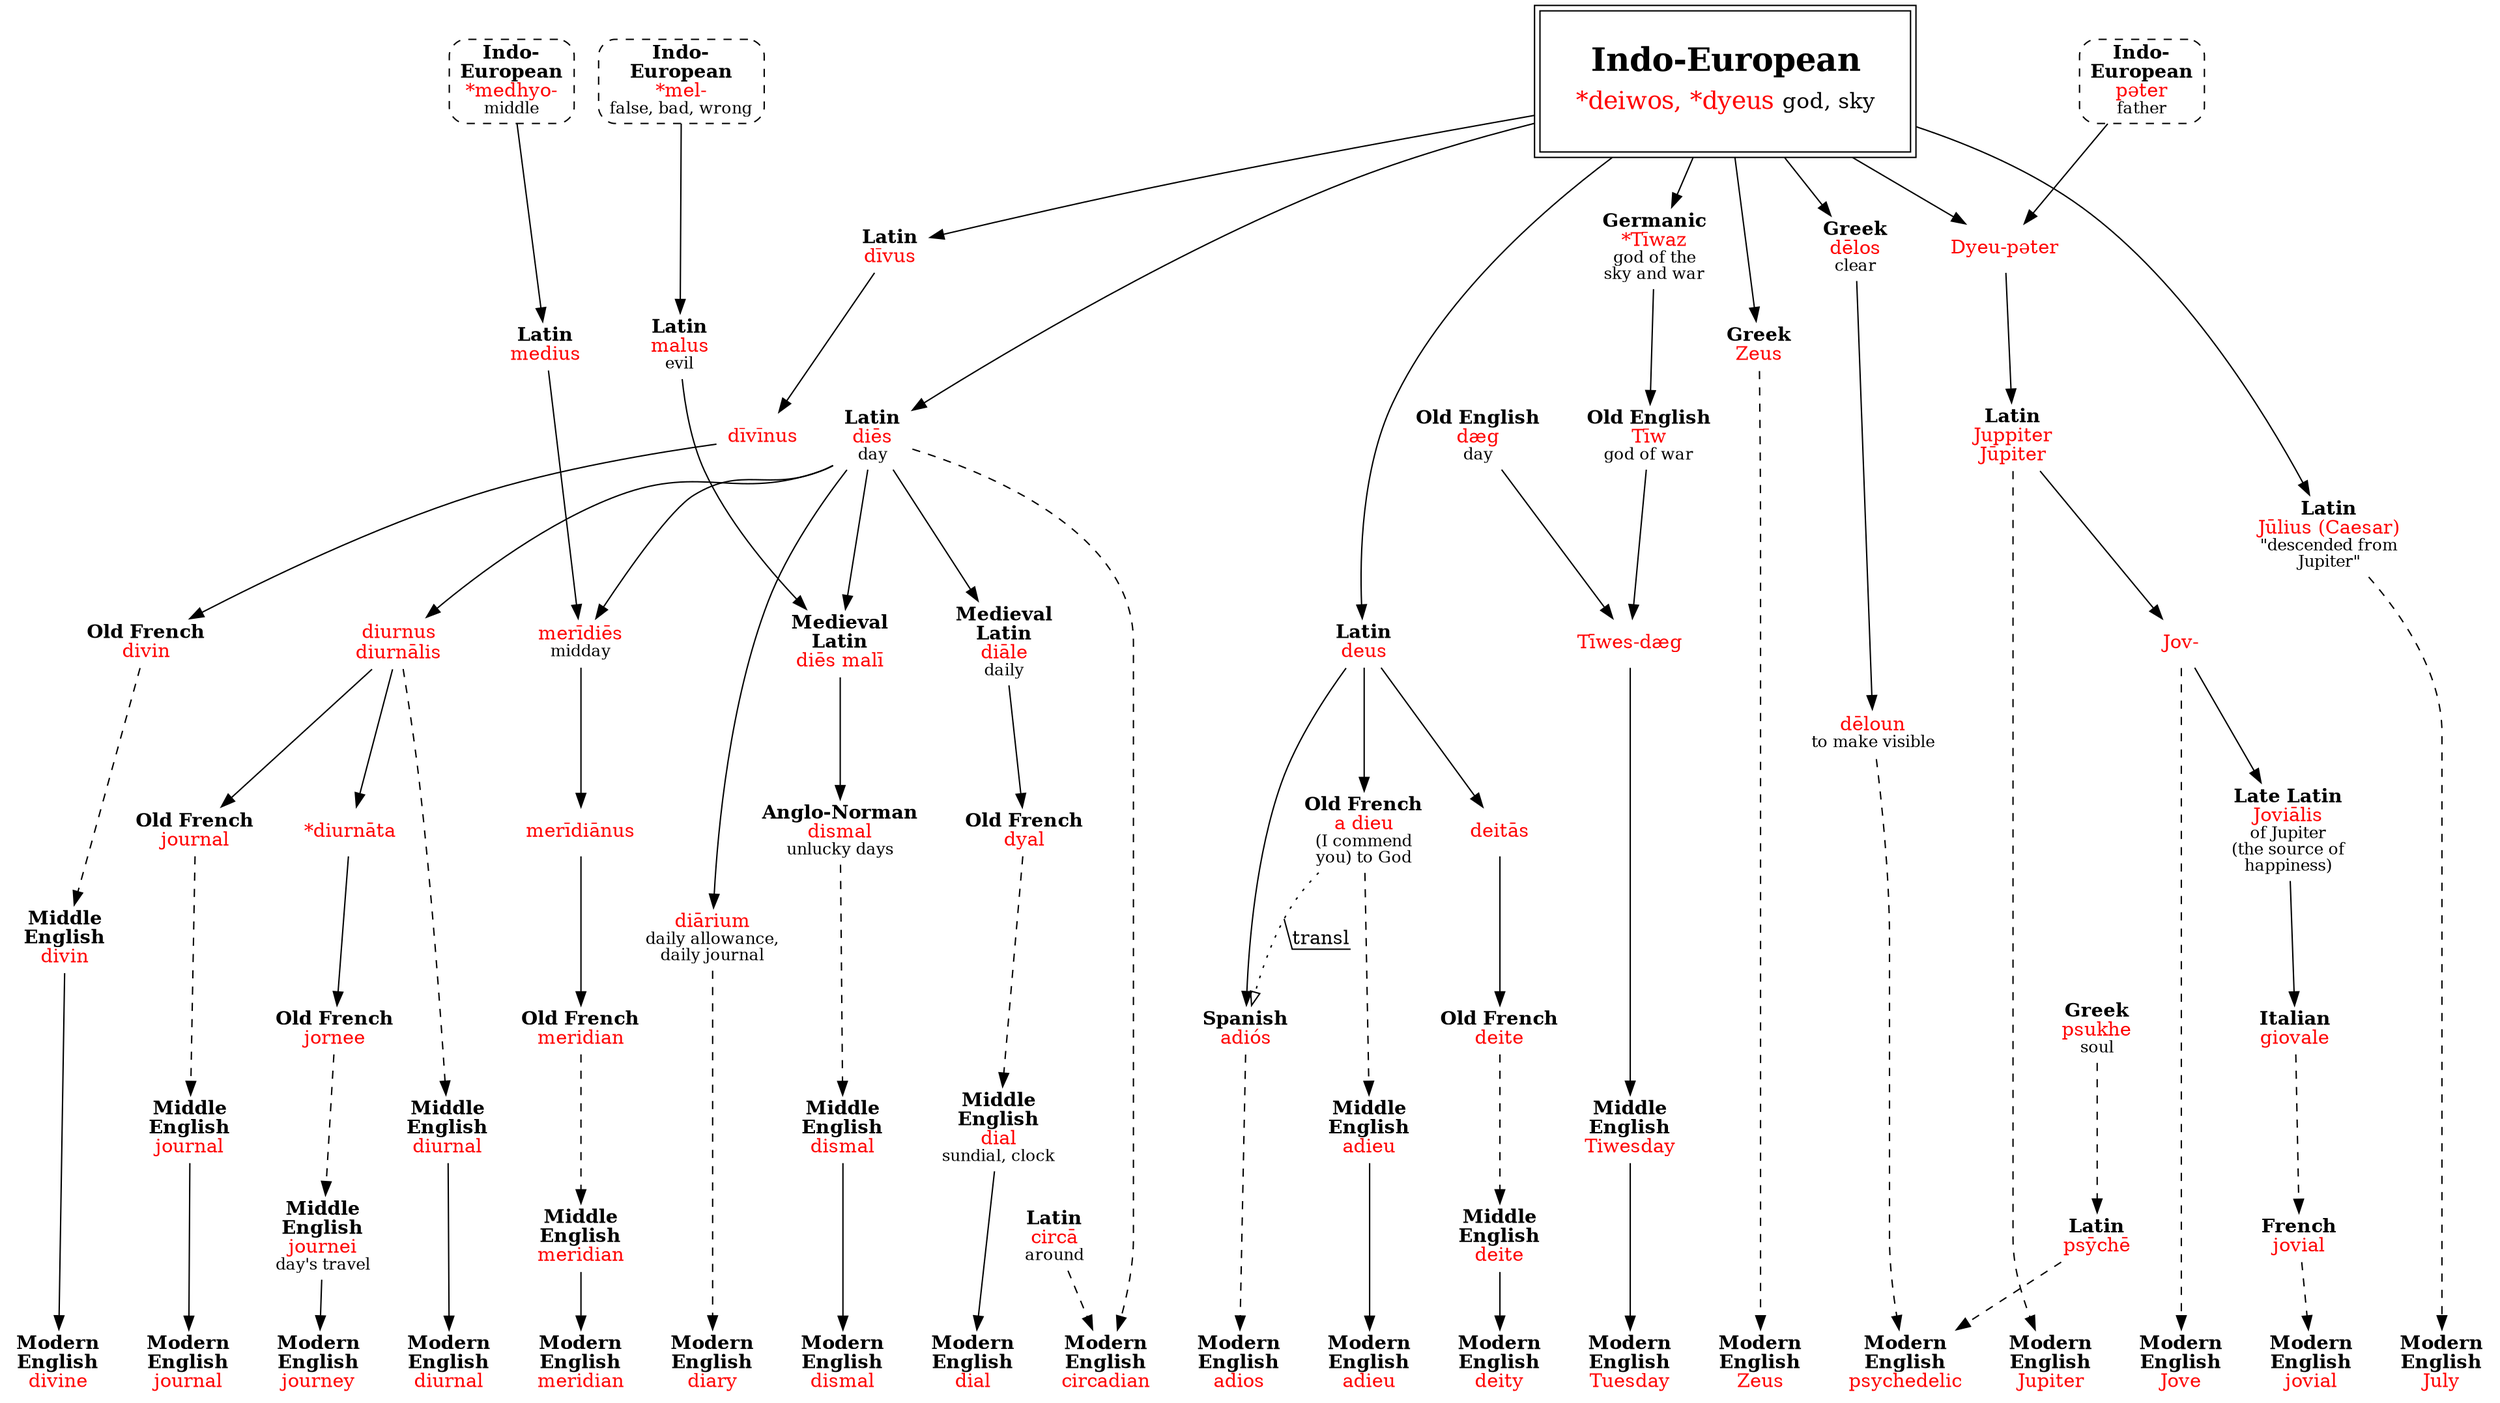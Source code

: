 strict digraph {
/* sources: roots, AHD */
node [shape=none]

deiwosIE [label=<<table border="0"><tr><td colspan="2"><font point-size="24"><b>Indo-European</b></font></td></tr><tr><td><font point-size="18" color="red">*deiwos, *dyeus</font></td><td><font point-size="16">god, sky</font></td></tr></table>> tooltip="Indo-European \"*deiwos, *dyeus\" god, sky" shape=box peripheries=2 margin=.3]

/* Tuesday */
tiwazGm [label=<<b>Germanic</b><br/><font color="red">*Tīwaz</font><br/><font point-size="12">god of the<br/>sky and war</font>>]
tiwOE [label=<<b>Old English</b><br/><font color="red">Tīw</font><br/><font point-size="12">god of war</font>>]
daegOE [label=<<b>Old English</b><br/><font color="red">dæg</font><br/><font point-size="12">day</font>>]
tiwesdaegOE [label=<<font color="red">Tīwes-dæg</font>>]
tiwesdayME [label=<<b>Middle<br/>English</b><br/><font color="red">Tiwesday</font>>]
tuesday [label=<<b>Modern<br/>English</b><br/><font color="red">Tuesday</font>>]
deiwosIE -> tiwazGm -> tiwOE
{ tiwOE daegOE } -> tiwesdaegOE -> tiwesdayME -> tuesday

/* divine */
divusL [label=<<b>Latin</b><br/><font color="red">dīvus</font>>]
divinusL [label=<<font color="red">dīvīnus</font>>]
divinOF [label=<<b>Old French</b><br/><font color="red">divin</font>>]
divinME [label=<<b>Middle<br/>English</b><br/><font color="red">divin</font>>]
divine [label=<<b>Modern<br/>English</b><br/><font color="red">divine</font>>]
deiwosIE -> divusL -> divinusL -> divinOF
divinOF -> divinME [style=dashed]
divinME -> divine

/* deity */
deusL [label=<<b>Latin</b><br/><font color="red">deus</font>>]
deitasL [label=<<font color="red">deitās</font>>]
deiteOF [label=<<b>Old French</b><br/><font color="red">deite</font>>]
deiteME [label=<<b>Middle<br/>English</b><br/><font color="red">deite</font>>]
deity [label=<<b>Modern<br/>English</b><br/><font color="red">deity</font>>]
deiwosIE -> deusL -> deitasL -> deiteOF
deiteOF -> deiteME [style=dashed]
deiteME -> deity

/* Zeus */
zeusG [label=<<b>Greek</b><br/><font color="red">Zeus</font>>]
zeus [label=<<b>Modern<br/>English</b><br/><font color="red">Zeus</font>>]
deiwosIE -> zeusG
zeusG -> zeus [style=dashed]

/* Jupiter */
peterIE [label=<<b>Indo-<br/>European</b><br/><font color="red">pəter</font><br/><font point-size="12">father</font>> shape=box style="dashed,rounded" URL="peter-father.svg"]
dyeupeterIE [label=<<font color="red">Dyeu-pəter</font>>]
jupiterL [label=<<b>Latin</b><br/><font color="red">Juppiter<br/>Jūpiter</font>>]
jupiter [label=<<b>Modern<br/>English</b><br/><font color="red">Jupiter</font>>]
{ deiwosIE peterIE } -> dyeupeterIE -> jupiterL
jupiterL -> jupiter [style=dashed]

/* July */
juliusL [label=<<b>Latin</b><br/><font color="red">Jūlius (Caesar)</font><br/><font point-size="12">"descended from<br/>Jupiter"<br/></font>>]
july [label=<<b>Modern<br/>English</b><br/><font color="red">July</font>>]
deiwosIE -> juliusL
juliusL -> july [style=dashed]

/* Jove, jovial */
jovL [label=<<font color="red">Jov-</font>>]
jove [label=<<b>Modern<br/>English</b><br/><font color="red">Jove</font>>]
jupiterL -> jovL
jovL -> jove [style=dashed]
jovialisL [label=<<b>Late Latin</b><br/><font color="red">Joviālis</font><br/><font point-size="12">of Jupiter<br/>(the source of<br/>happiness)</font>>]
giovaleI [label=<<b>Italian</b><br/><font color="red">giovale</font>>]
jovialF [label=<<b>French</b><br/><font color="red">jovial</font>>]
jovial [label=<<b>Modern<br/>English</b><br/><font color="red">jovial</font>>]
jovL -> jovialisL -> giovaleI
giovaleI -> jovialF -> jovial [style=dashed]

/* adieu, adios */
adieuOF [label=<<b>Old French</b><br/><font color="red">a dieu</font><br/><font point-size="12">(I commend<br/>you) to God</font>>]
adieuME [label=<<b>Middle<br/>English</b><br/><font color="red">adieu</font>>]
adieu [label=<<b>Modern<br/>English</b><br/><font color="red">adieu</font>>]
deusL -> adieuOF
adieuOF -> adieuME [style=dashed]
adieuME -> adieu
adiosS [label=<<b>Spanish</b><br/><font color="red">adiós</font>>]
adios [label=<<b>Modern<br/>English</b><br/><font color="red">adios</font>>]
deusL -> adiosS
adieuOF -> adiosS [style=dotted arrowhead=onormal label="transl" decorate=true]
adiosS -> adios [style=dashed]

// dial
diesL [label=<<b>Latin</b><br/><font color="red">diēs</font><br/><font point-size="12">day</font>>]
dialeL [label=<<b>Medieval<br/>Latin</b><br/><font color="red">diāle</font><br/><font point-size="12">daily</font>>]
dyalOF [label=<<b>Old French</b><br/><font color="red">dyal</font>>]
dialME [label=<<b>Middle<br/>English</b><br/><font color="red">dial</font><br/><font point-size="12">sundial, clock</font>>]
dial [label=<<b>Modern<br/>English</b><br/><font color="red">dial</font>>]
deiwosIE -> diesL -> dialeL -> dyalOF
dyalOF -> dialME [style=dashed]
dialME -> dial

// diary
diariumL [label=<<font color="red">diārium</font><br/><font point-size="12">daily allowance,<br/>daily journal</font>>]
diary [label=<<b>Modern<br/>English</b><br/><font color="red">diary</font>>]
diesL -> diariumL
diariumL -> diary [style=dashed]

// dismal
melIE [label=<<b>Indo-<br/>European</b><br/><font color="red">*mel-</font><br/><font point-size="12">false, bad, wrong</font>> shape=box style="dashed,rounded" URL="mel-bad.svg"]
malusL [label=<<b>Latin</b><br/><font color="red">malus</font><br/><font point-size="12">evil</font>>]
diesmaliL [label=<<b>Medieval<br/>Latin</b><br/><font color="red">diēs malī</font>>]
dismalAN [label=<<b>Anglo-Norman</b><br/><font color="red">dismal</font><br/><font point-size="12">unlucky days</font>>]
dismalME [label=<<b>Middle<br/>English</b><br/><font color="red">dismal</font>>]
dismal [label=<<b>Modern<br/>English</b><br/><font color="red">dismal</font>>]
melIE -> malusL
{ diesL malusL } -> diesmaliL -> dismalAN
dismalAN -> dismalME [style=dashed]
dismalME -> dismal

// diurnal
diurnusL [label=<<font color="red">diurnus<br/>diurnālis</font>>]
diurnalME [label=<<b>Middle<br/>English</b><br/><font color="red">diurnal</font>>]
diurnal [label=<<b>Modern<br/>English</b><br/><font color="red">diurnal</font>>]
diesL -> diurnusL
diurnusL -> diurnalME [style=dashed]
diurnalME -> diurnal

// journal
journalOF [label=<<b>Old French</b><br/><font color="red">journal</font>>]
journalME [label=<<b>Middle<br/>English</b><br/><font color="red">journal</font>>]
journal [label=<<b>Modern<br/>English</b><br/><font color="red">journal</font>>]
diurnusL -> journalOF
journalOF -> journalME [style=dashed]
journalME -> journal

// journey
diurnataL [label=<<font color="red">*diurnāta</font>>]
jorneeOF [label=<<b>Old French</b><br/><font color="red">jornee</font>>]
journeiME [label=<<b>Middle<br/>English</b><br/><font color="red">journei</font><br/><font point-size="12">day's travel</font>>]
journey [label=<<b>Modern<br/>English</b><br/><font color="red">journey</font>>]
diurnusL -> diurnataL -> jorneeOF
jorneeOF -> journeiME [style=dashed]
journeiME -> journey

// circadian
circaL [label=<<b>Latin</b><br/><font color="red">circā</font><br/><font point-size="12">around</font>>]
circadian [label=<<b>Modern<br/>English</b><br/><font color="red">circadian</font>>]
{ circaL diesL } -> circadian [style=dashed]

// meridian
medhyoIE [label=<<b>Indo-<br/>European</b><br/><font color="red">*medhyo-</font><br/><font point-size="12">middle</font>> shape=box style="dashed,rounded" URL="medhyo-middle2.svg"]
mediusL [label=<<b>Latin</b><br/><font color="red">medius</font>>]
meridiesL [label=<<font color="red">merīdiēs</font><br/><font point-size="12">midday</font>>]
meridianusL [label=<<font color="red">merīdiānus</font>>]
meridianOF [label=<<b>Old French</b><br/><font color="red">meridian</font>>]
meridianME [label=<<b>Middle<br/>English</b><br/><font color="red">meridian</font>>]
meridian [label=<<b>Modern<br/>English</b><br/><font color="red">meridian</font>>]
medhyoIE -> mediusL
{ mediusL diesL } -> meridiesL -> meridianusL -> meridianOF
meridianOF -> meridianME [style=dashed]
meridianME -> meridian

// psychedelic
delosG [label=<<b>Greek</b><br/><font color="red">dēlos</font><br/><font point-size="12">clear</font>>]
delounG [label=<<font color="red">dēloun</font><br/><font point-size="12">to make visible</font>>]
psukheG [label=<<b>Greek</b><br/><font color="red">psukhe</font><br/><font point-size="12">soul</font>>]
psycheL [label=<<b>Latin</b><br/><font color="red">psȳchē</font>>]
psychedelic [label=<<b>Modern<br/>English</b><br/><font color="red">psychedelic</font>>]
deiwosIE -> delosG -> delounG
psukheG -> psycheL [style=dashed]
{ psycheL delounG } -> psychedelic [style=dashed]

{ rank=sink tuesday divine deity zeus jupiter july jove jovial adieu adios dial diary dismal diurnal journal journey circadian meridian psychedelic }
{ rank=source deiwosIE peterIE melIE medhyoIE }
{ rank=same }
}